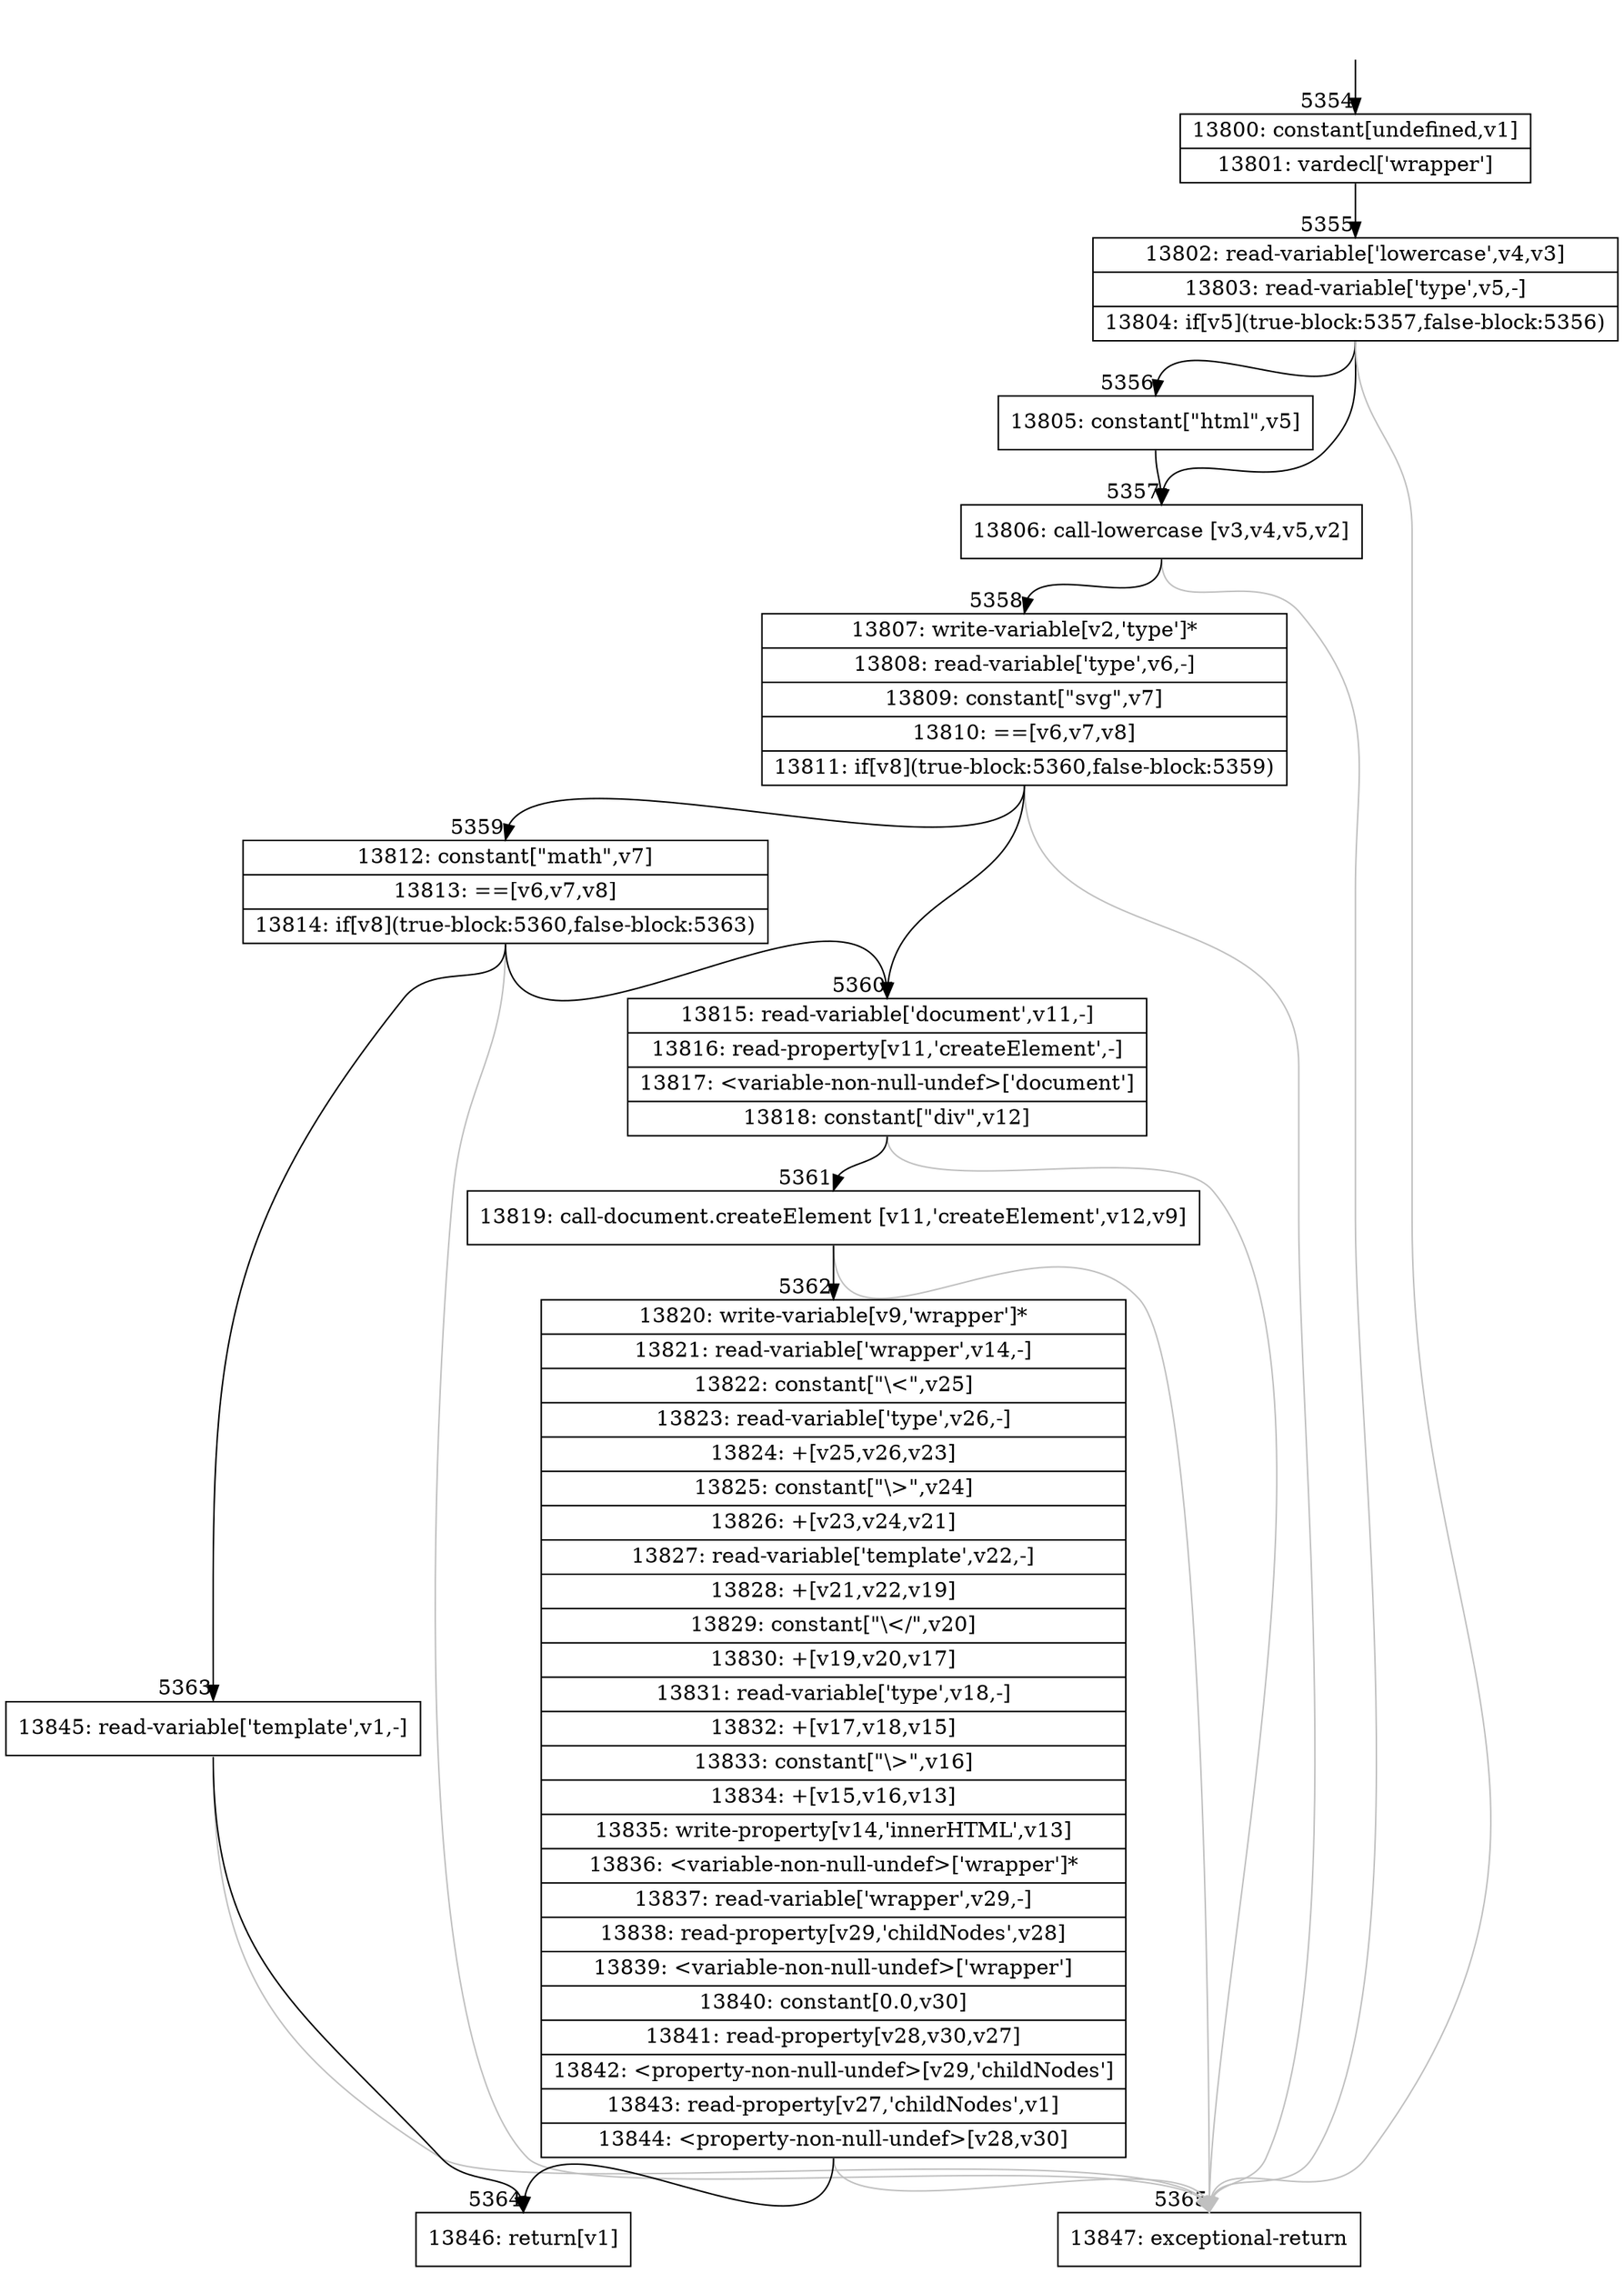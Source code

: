 digraph {
rankdir="TD"
BB_entry397[shape=none,label=""];
BB_entry397 -> BB5354 [tailport=s, headport=n, headlabel="    5354"]
BB5354 [shape=record label="{13800: constant[undefined,v1]|13801: vardecl['wrapper']}" ] 
BB5354 -> BB5355 [tailport=s, headport=n, headlabel="      5355"]
BB5355 [shape=record label="{13802: read-variable['lowercase',v4,v3]|13803: read-variable['type',v5,-]|13804: if[v5](true-block:5357,false-block:5356)}" ] 
BB5355 -> BB5357 [tailport=s, headport=n, headlabel="      5357"]
BB5355 -> BB5356 [tailport=s, headport=n, headlabel="      5356"]
BB5355 -> BB5365 [tailport=s, headport=n, color=gray, headlabel="      5365"]
BB5356 [shape=record label="{13805: constant[\"html\",v5]}" ] 
BB5356 -> BB5357 [tailport=s, headport=n]
BB5357 [shape=record label="{13806: call-lowercase [v3,v4,v5,v2]}" ] 
BB5357 -> BB5358 [tailport=s, headport=n, headlabel="      5358"]
BB5357 -> BB5365 [tailport=s, headport=n, color=gray]
BB5358 [shape=record label="{13807: write-variable[v2,'type']*|13808: read-variable['type',v6,-]|13809: constant[\"svg\",v7]|13810: ==[v6,v7,v8]|13811: if[v8](true-block:5360,false-block:5359)}" ] 
BB5358 -> BB5360 [tailport=s, headport=n, headlabel="      5360"]
BB5358 -> BB5359 [tailport=s, headport=n, headlabel="      5359"]
BB5358 -> BB5365 [tailport=s, headport=n, color=gray]
BB5359 [shape=record label="{13812: constant[\"math\",v7]|13813: ==[v6,v7,v8]|13814: if[v8](true-block:5360,false-block:5363)}" ] 
BB5359 -> BB5360 [tailport=s, headport=n]
BB5359 -> BB5363 [tailport=s, headport=n, headlabel="      5363"]
BB5359 -> BB5365 [tailport=s, headport=n, color=gray]
BB5360 [shape=record label="{13815: read-variable['document',v11,-]|13816: read-property[v11,'createElement',-]|13817: \<variable-non-null-undef\>['document']|13818: constant[\"div\",v12]}" ] 
BB5360 -> BB5361 [tailport=s, headport=n, headlabel="      5361"]
BB5360 -> BB5365 [tailport=s, headport=n, color=gray]
BB5361 [shape=record label="{13819: call-document.createElement [v11,'createElement',v12,v9]}" ] 
BB5361 -> BB5362 [tailport=s, headport=n, headlabel="      5362"]
BB5361 -> BB5365 [tailport=s, headport=n, color=gray]
BB5362 [shape=record label="{13820: write-variable[v9,'wrapper']*|13821: read-variable['wrapper',v14,-]|13822: constant[\"\\\<\",v25]|13823: read-variable['type',v26,-]|13824: +[v25,v26,v23]|13825: constant[\"\\\>\",v24]|13826: +[v23,v24,v21]|13827: read-variable['template',v22,-]|13828: +[v21,v22,v19]|13829: constant[\"\\\</\",v20]|13830: +[v19,v20,v17]|13831: read-variable['type',v18,-]|13832: +[v17,v18,v15]|13833: constant[\"\\\>\",v16]|13834: +[v15,v16,v13]|13835: write-property[v14,'innerHTML',v13]|13836: \<variable-non-null-undef\>['wrapper']*|13837: read-variable['wrapper',v29,-]|13838: read-property[v29,'childNodes',v28]|13839: \<variable-non-null-undef\>['wrapper']|13840: constant[0.0,v30]|13841: read-property[v28,v30,v27]|13842: \<property-non-null-undef\>[v29,'childNodes']|13843: read-property[v27,'childNodes',v1]|13844: \<property-non-null-undef\>[v28,v30]}" ] 
BB5362 -> BB5364 [tailport=s, headport=n, headlabel="      5364"]
BB5362 -> BB5365 [tailport=s, headport=n, color=gray]
BB5363 [shape=record label="{13845: read-variable['template',v1,-]}" ] 
BB5363 -> BB5364 [tailport=s, headport=n]
BB5363 -> BB5365 [tailport=s, headport=n, color=gray]
BB5364 [shape=record label="{13846: return[v1]}" ] 
BB5365 [shape=record label="{13847: exceptional-return}" ] 
//#$~ 8469
}
